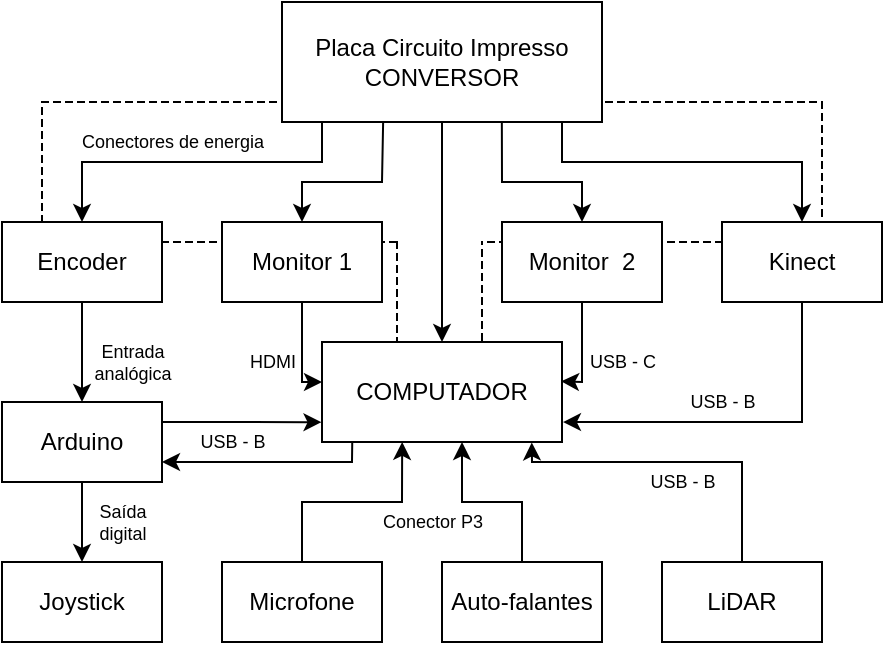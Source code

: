 <mxfile version="20.5.3" type="google"><diagram id="Ap6T94GFk38ZLa19djEN" name="Page-1"><mxGraphModel grid="1" page="1" gridSize="10" guides="1" tooltips="1" connect="1" arrows="1" fold="1" pageScale="1" pageWidth="480" pageHeight="350" math="0" shadow="0"><root><mxCell id="0"/><mxCell id="1" parent="0"/><mxCell id="edMhuYpJeBqWxdacbnSH-50" value="" style="shape=partialRectangle;whiteSpace=wrap;html=1;top=0;left=0;fillColor=none;dashed=1;fontSize=9;" vertex="1" parent="1"><mxGeometry x="270" y="60" width="170" height="70" as="geometry"/></mxCell><mxCell id="edMhuYpJeBqWxdacbnSH-51" value="" style="shape=partialRectangle;whiteSpace=wrap;html=1;right=0;top=0;bottom=0;fillColor=none;routingCenterX=-0.5;dashed=1;fontSize=9;" vertex="1" parent="1"><mxGeometry x="270" y="130" width="60" height="55" as="geometry"/></mxCell><mxCell id="edMhuYpJeBqWxdacbnSH-52" value="" style="shape=partialRectangle;whiteSpace=wrap;html=1;right=0;top=0;bottom=0;fillColor=none;routingCenterX=-0.5;dashed=1;fontSize=9;rotation=90;" vertex="1" parent="1"><mxGeometry x="125" y="55" width="30" height="180" as="geometry"/></mxCell><mxCell id="edMhuYpJeBqWxdacbnSH-49" value="" style="shape=partialRectangle;whiteSpace=wrap;html=1;top=0;left=0;fillColor=none;dashed=1;fontSize=9;rotation=90;" vertex="1" parent="1"><mxGeometry x="225" y="132.5" width="55" height="50" as="geometry"/></mxCell><mxCell id="edMhuYpJeBqWxdacbnSH-42" value="" style="shape=partialRectangle;whiteSpace=wrap;html=1;bottom=0;right=0;fillColor=none;dashed=1;fontSize=9;" vertex="1" parent="1"><mxGeometry x="50" y="60" width="390" height="60" as="geometry"/></mxCell><mxCell id="PdRMvsNbdUS0WLtMdQcG-2" value="COMPUTADOR" style="rounded=0;whiteSpace=wrap;html=1;" vertex="1" parent="1"><mxGeometry x="190" y="180" width="120" height="50" as="geometry"/></mxCell><mxCell id="PdRMvsNbdUS0WLtMdQcG-3" value="Kinect" style="rounded=0;whiteSpace=wrap;html=1;" vertex="1" parent="1"><mxGeometry x="390" y="120" width="80" height="40" as="geometry"/></mxCell><mxCell id="PdRMvsNbdUS0WLtMdQcG-4" value="Auto-falantes" style="rounded=0;whiteSpace=wrap;html=1;" vertex="1" parent="1"><mxGeometry x="250" y="290" width="80" height="40" as="geometry"/></mxCell><mxCell id="PdRMvsNbdUS0WLtMdQcG-5" value="Monitor 1" style="rounded=0;whiteSpace=wrap;html=1;" vertex="1" parent="1"><mxGeometry x="140" y="120" width="80" height="40" as="geometry"/></mxCell><mxCell id="PdRMvsNbdUS0WLtMdQcG-6" value="Microfone" style="rounded=0;whiteSpace=wrap;html=1;" vertex="1" parent="1"><mxGeometry x="140" y="290" width="80" height="40" as="geometry"/></mxCell><mxCell id="PdRMvsNbdUS0WLtMdQcG-7" value="Placa Circuito Impresso CONVERSOR" style="rounded=0;whiteSpace=wrap;html=1;" vertex="1" parent="1"><mxGeometry x="170" y="10" width="160" height="60" as="geometry"/></mxCell><mxCell id="PdRMvsNbdUS0WLtMdQcG-8" value="LiDAR" style="rounded=0;whiteSpace=wrap;html=1;" vertex="1" parent="1"><mxGeometry x="360" y="290" width="80" height="40" as="geometry"/></mxCell><mxCell id="PdRMvsNbdUS0WLtMdQcG-9" value="Monitor&amp;nbsp; 2" style="rounded=0;whiteSpace=wrap;html=1;" vertex="1" parent="1"><mxGeometry x="280" y="120" width="80" height="40" as="geometry"/></mxCell><mxCell id="H55uW0ORLfTW6Pb_LkCG-1" value="Arduino" style="rounded=0;whiteSpace=wrap;html=1;" vertex="1" parent="1"><mxGeometry x="30" y="210" width="80" height="40" as="geometry"/></mxCell><mxCell id="H55uW0ORLfTW6Pb_LkCG-2" value="Encoder" style="rounded=0;whiteSpace=wrap;html=1;" vertex="1" parent="1"><mxGeometry x="30" y="120" width="80" height="40" as="geometry"/></mxCell><mxCell id="H55uW0ORLfTW6Pb_LkCG-3" value="Joystick" style="rounded=0;whiteSpace=wrap;html=1;" vertex="1" parent="1"><mxGeometry x="30" y="290" width="80" height="40" as="geometry"/></mxCell><mxCell id="H55uW0ORLfTW6Pb_LkCG-6" value="" style="endArrow=classic;html=1;rounded=0;exitX=0.5;exitY=1;exitDx=0;exitDy=0;entryX=0.5;entryY=0;entryDx=0;entryDy=0;endFill=1;" edge="1" parent="1" source="PdRMvsNbdUS0WLtMdQcG-7" target="PdRMvsNbdUS0WLtMdQcG-2"><mxGeometry width="50" height="50" relative="1" as="geometry"><mxPoint x="280" y="260" as="sourcePoint"/><mxPoint x="330" y="210" as="targetPoint"/></mxGeometry></mxCell><mxCell id="edMhuYpJeBqWxdacbnSH-1" value="" style="endArrow=classic;html=1;rounded=0;exitX=0.125;exitY=0.998;exitDx=0;exitDy=0;entryX=0.5;entryY=0;entryDx=0;entryDy=0;exitPerimeter=0;startArrow=none;startFill=0;endFill=1;" edge="1" parent="1" source="PdRMvsNbdUS0WLtMdQcG-7" target="H55uW0ORLfTW6Pb_LkCG-2"><mxGeometry width="50" height="50" relative="1" as="geometry"><mxPoint x="260" y="80.0" as="sourcePoint"/><mxPoint x="260" y="190" as="targetPoint"/><Array as="points"><mxPoint x="190" y="90"/><mxPoint x="70" y="90"/></Array></mxGeometry></mxCell><mxCell id="edMhuYpJeBqWxdacbnSH-2" value="" style="endArrow=classic;html=1;rounded=0;exitX=0.316;exitY=1.007;exitDx=0;exitDy=0;entryX=0.5;entryY=0;entryDx=0;entryDy=0;exitPerimeter=0;endFill=1;" edge="1" parent="1" source="PdRMvsNbdUS0WLtMdQcG-7" target="PdRMvsNbdUS0WLtMdQcG-5"><mxGeometry width="50" height="50" relative="1" as="geometry"><mxPoint x="260" y="80.0" as="sourcePoint"/><mxPoint x="260" y="190" as="targetPoint"/><Array as="points"><mxPoint x="220" y="100"/><mxPoint x="180" y="100"/></Array></mxGeometry></mxCell><mxCell id="edMhuYpJeBqWxdacbnSH-3" value="" style="endArrow=classic;html=1;exitX=0.687;exitY=0.996;exitDx=0;exitDy=0;entryX=0.5;entryY=0;entryDx=0;entryDy=0;exitPerimeter=0;rounded=0;sourcePerimeterSpacing=0;jumpStyle=none;sketch=0;endFill=1;" edge="1" parent="1" source="PdRMvsNbdUS0WLtMdQcG-7" target="PdRMvsNbdUS0WLtMdQcG-9"><mxGeometry width="50" height="50" relative="1" as="geometry"><mxPoint x="270" y="90.0" as="sourcePoint"/><mxPoint x="270" y="200" as="targetPoint"/><Array as="points"><mxPoint x="280" y="100"/><mxPoint x="320" y="100"/></Array></mxGeometry></mxCell><mxCell id="edMhuYpJeBqWxdacbnSH-4" value="" style="endArrow=classic;html=1;rounded=0;exitX=0.875;exitY=1.002;exitDx=0;exitDy=0;entryX=0.5;entryY=0;entryDx=0;entryDy=0;exitPerimeter=0;endFill=1;" edge="1" parent="1" source="PdRMvsNbdUS0WLtMdQcG-7" target="PdRMvsNbdUS0WLtMdQcG-3"><mxGeometry width="50" height="50" relative="1" as="geometry"><mxPoint x="280" y="100.0" as="sourcePoint"/><mxPoint x="280" y="210" as="targetPoint"/><Array as="points"><mxPoint x="310" y="90"/><mxPoint x="430" y="90"/></Array></mxGeometry></mxCell><mxCell id="edMhuYpJeBqWxdacbnSH-5" value="" style="endArrow=classic;html=1;rounded=0;sketch=0;sourcePerimeterSpacing=0;jumpStyle=none;exitX=0.5;exitY=1;exitDx=0;exitDy=0;entryX=0.996;entryY=0.393;entryDx=0;entryDy=0;endFill=1;entryPerimeter=0;" edge="1" parent="1" source="PdRMvsNbdUS0WLtMdQcG-9" target="PdRMvsNbdUS0WLtMdQcG-2"><mxGeometry width="50" height="50" relative="1" as="geometry"><mxPoint x="270" y="170" as="sourcePoint"/><mxPoint x="320" y="200" as="targetPoint"/><Array as="points"><mxPoint x="320" y="200"/></Array></mxGeometry></mxCell><mxCell id="edMhuYpJeBqWxdacbnSH-6" value="" style="endArrow=classic;html=1;rounded=0;sketch=0;sourcePerimeterSpacing=0;jumpStyle=none;exitX=0.5;exitY=1;exitDx=0;exitDy=0;endFill=1;" edge="1" parent="1" source="PdRMvsNbdUS0WLtMdQcG-5"><mxGeometry width="50" height="50" relative="1" as="geometry"><mxPoint x="270" y="170" as="sourcePoint"/><mxPoint x="190" y="200" as="targetPoint"/><Array as="points"><mxPoint x="180" y="200"/></Array></mxGeometry></mxCell><mxCell id="edMhuYpJeBqWxdacbnSH-7" value="" style="endArrow=classic;html=1;rounded=0;sketch=0;sourcePerimeterSpacing=0;jumpStyle=none;exitX=0.5;exitY=1;exitDx=0;exitDy=0;entryX=0.5;entryY=0;entryDx=0;entryDy=0;endFill=1;" edge="1" parent="1" source="H55uW0ORLfTW6Pb_LkCG-2" target="H55uW0ORLfTW6Pb_LkCG-1"><mxGeometry width="50" height="50" relative="1" as="geometry"><mxPoint x="270" y="170" as="sourcePoint"/><mxPoint x="180" y="220" as="targetPoint"/><Array as="points"><mxPoint x="70" y="170"/></Array></mxGeometry></mxCell><mxCell id="edMhuYpJeBqWxdacbnSH-8" value="" style="endArrow=classic;html=1;rounded=0;sketch=0;sourcePerimeterSpacing=0;jumpStyle=none;exitX=0.5;exitY=1;exitDx=0;exitDy=0;entryX=1.004;entryY=0.801;entryDx=0;entryDy=0;endFill=1;entryPerimeter=0;" edge="1" parent="1" source="PdRMvsNbdUS0WLtMdQcG-3" target="PdRMvsNbdUS0WLtMdQcG-2"><mxGeometry width="50" height="50" relative="1" as="geometry"><mxPoint x="180" y="160" as="sourcePoint"/><mxPoint x="320" y="220" as="targetPoint"/><Array as="points"><mxPoint x="430" y="220"/></Array></mxGeometry></mxCell><mxCell id="edMhuYpJeBqWxdacbnSH-9" value="" style="endArrow=classic;html=1;rounded=0;sketch=0;sourcePerimeterSpacing=0;jumpStyle=none;entryX=-0.002;entryY=0.802;entryDx=0;entryDy=0;exitX=1;exitY=0.25;exitDx=0;exitDy=0;endFill=1;entryPerimeter=0;" edge="1" parent="1" source="H55uW0ORLfTW6Pb_LkCG-1" target="PdRMvsNbdUS0WLtMdQcG-2"><mxGeometry width="50" height="50" relative="1" as="geometry"><mxPoint x="130" y="230" as="sourcePoint"/><mxPoint x="250" y="180" as="targetPoint"/></mxGeometry></mxCell><mxCell id="edMhuYpJeBqWxdacbnSH-11" value="&lt;font style=&quot;font-size: 9px;&quot;&gt;Entrada&lt;br style=&quot;font-size: 9px;&quot;&gt;analógica&lt;/font&gt;" style="text;html=1;align=center;verticalAlign=middle;resizable=0;points=[];autosize=1;strokeColor=none;fillColor=none;fontSize=9;" vertex="1" parent="1"><mxGeometry x="65" y="170" width="60" height="40" as="geometry"/></mxCell><mxCell id="edMhuYpJeBqWxdacbnSH-12" value="" style="endArrow=classic;html=1;rounded=0;sketch=0;fontSize=10;sourcePerimeterSpacing=0;jumpStyle=none;exitX=0.126;exitY=1.004;exitDx=0;exitDy=0;exitPerimeter=0;entryX=1;entryY=0.75;entryDx=0;entryDy=0;endFill=1;" edge="1" parent="1" source="PdRMvsNbdUS0WLtMdQcG-2" target="H55uW0ORLfTW6Pb_LkCG-1"><mxGeometry width="50" height="50" relative="1" as="geometry"><mxPoint x="250" y="250" as="sourcePoint"/><mxPoint x="300" y="200" as="targetPoint"/><Array as="points"><mxPoint x="205" y="240"/></Array></mxGeometry></mxCell><mxCell id="edMhuYpJeBqWxdacbnSH-13" value="" style="endArrow=none;html=1;rounded=0;sketch=0;fontSize=10;sourcePerimeterSpacing=0;jumpStyle=none;exitX=0.5;exitY=0;exitDx=0;exitDy=0;entryX=0.5;entryY=1;entryDx=0;entryDy=0;endFill=0;startArrow=classic;startFill=1;" edge="1" parent="1" source="H55uW0ORLfTW6Pb_LkCG-3" target="H55uW0ORLfTW6Pb_LkCG-1"><mxGeometry width="50" height="50" relative="1" as="geometry"><mxPoint x="140" y="280" as="sourcePoint"/><mxPoint x="190" y="230" as="targetPoint"/></mxGeometry></mxCell><mxCell id="edMhuYpJeBqWxdacbnSH-15" value="" style="endArrow=classic;html=1;rounded=0;sketch=0;fontSize=10;sourcePerimeterSpacing=0;jumpStyle=none;exitX=0.5;exitY=0;exitDx=0;exitDy=0;entryX=0.874;entryY=1.004;entryDx=0;entryDy=0;entryPerimeter=0;endFill=1;" edge="1" parent="1" source="PdRMvsNbdUS0WLtMdQcG-8" target="PdRMvsNbdUS0WLtMdQcG-2"><mxGeometry width="50" height="50" relative="1" as="geometry"><mxPoint x="240" y="270" as="sourcePoint"/><mxPoint x="310" y="240" as="targetPoint"/><Array as="points"><mxPoint x="400" y="240"/><mxPoint x="295" y="240"/></Array></mxGeometry></mxCell><mxCell id="edMhuYpJeBqWxdacbnSH-16" value="" style="endArrow=classic;html=1;rounded=0;sketch=0;fontSize=10;sourcePerimeterSpacing=0;jumpStyle=none;exitX=0.5;exitY=0;exitDx=0;exitDy=0;endFill=1;" edge="1" parent="1" source="PdRMvsNbdUS0WLtMdQcG-4"><mxGeometry width="50" height="50" relative="1" as="geometry"><mxPoint x="240" y="270" as="sourcePoint"/><mxPoint x="260" y="230" as="targetPoint"/><Array as="points"><mxPoint x="290" y="260"/><mxPoint x="260" y="260"/></Array></mxGeometry></mxCell><mxCell id="edMhuYpJeBqWxdacbnSH-17" value="" style="endArrow=classic;html=1;rounded=0;sketch=0;fontSize=10;sourcePerimeterSpacing=0;jumpStyle=none;exitX=0.5;exitY=0;exitDx=0;exitDy=0;entryX=0.334;entryY=0.999;entryDx=0;entryDy=0;entryPerimeter=0;endFill=1;" edge="1" parent="1" source="PdRMvsNbdUS0WLtMdQcG-6" target="PdRMvsNbdUS0WLtMdQcG-2"><mxGeometry width="50" height="50" relative="1" as="geometry"><mxPoint x="240" y="270" as="sourcePoint"/><mxPoint x="290" y="220" as="targetPoint"/><Array as="points"><mxPoint x="180" y="260"/><mxPoint x="230" y="260"/></Array></mxGeometry></mxCell><mxCell id="edMhuYpJeBqWxdacbnSH-19" value="&lt;font style=&quot;font-size: 9px;&quot;&gt;Saída&lt;br style=&quot;font-size: 9px;&quot;&gt;digital&lt;/font&gt;" style="text;html=1;align=center;verticalAlign=middle;resizable=0;points=[];autosize=1;strokeColor=none;fillColor=none;fontSize=9;" vertex="1" parent="1"><mxGeometry x="65" y="250" width="50" height="40" as="geometry"/></mxCell><mxCell id="edMhuYpJeBqWxdacbnSH-21" value="Conectores de energia" style="text;html=1;align=center;verticalAlign=middle;resizable=0;points=[];autosize=1;strokeColor=none;fillColor=none;fontSize=9;" vertex="1" parent="1"><mxGeometry x="60" y="70" width="110" height="20" as="geometry"/></mxCell><mxCell id="edMhuYpJeBqWxdacbnSH-53" value="USB - B" style="text;html=1;align=center;verticalAlign=middle;resizable=0;points=[];autosize=1;strokeColor=none;fillColor=none;fontSize=9;" vertex="1" parent="1"><mxGeometry x="115" y="220" width="60" height="20" as="geometry"/></mxCell><mxCell id="edMhuYpJeBqWxdacbnSH-54" value="USB - B" style="text;html=1;align=center;verticalAlign=middle;resizable=0;points=[];autosize=1;strokeColor=none;fillColor=none;fontSize=9;" vertex="1" parent="1"><mxGeometry x="340" y="240" width="60" height="20" as="geometry"/></mxCell><mxCell id="edMhuYpJeBqWxdacbnSH-55" value="USB - B" style="text;html=1;align=center;verticalAlign=middle;resizable=0;points=[];autosize=1;strokeColor=none;fillColor=none;fontSize=9;" vertex="1" parent="1"><mxGeometry x="360" y="200" width="60" height="20" as="geometry"/></mxCell><mxCell id="edMhuYpJeBqWxdacbnSH-56" value="Conector P3" style="text;html=1;align=center;verticalAlign=middle;resizable=0;points=[];autosize=1;strokeColor=none;fillColor=none;fontSize=9;" vertex="1" parent="1"><mxGeometry x="210" y="260" width="70" height="20" as="geometry"/></mxCell><mxCell id="edMhuYpJeBqWxdacbnSH-57" value="HDMI" style="text;html=1;align=center;verticalAlign=middle;resizable=0;points=[];autosize=1;strokeColor=none;fillColor=none;fontSize=9;" vertex="1" parent="1"><mxGeometry x="140" y="180" width="50" height="20" as="geometry"/></mxCell><mxCell id="edMhuYpJeBqWxdacbnSH-58" value="USB - C" style="text;html=1;align=center;verticalAlign=middle;resizable=0;points=[];autosize=1;strokeColor=none;fillColor=none;fontSize=9;" vertex="1" parent="1"><mxGeometry x="310" y="180" width="60" height="20" as="geometry"/></mxCell></root></mxGraphModel></diagram></mxfile>